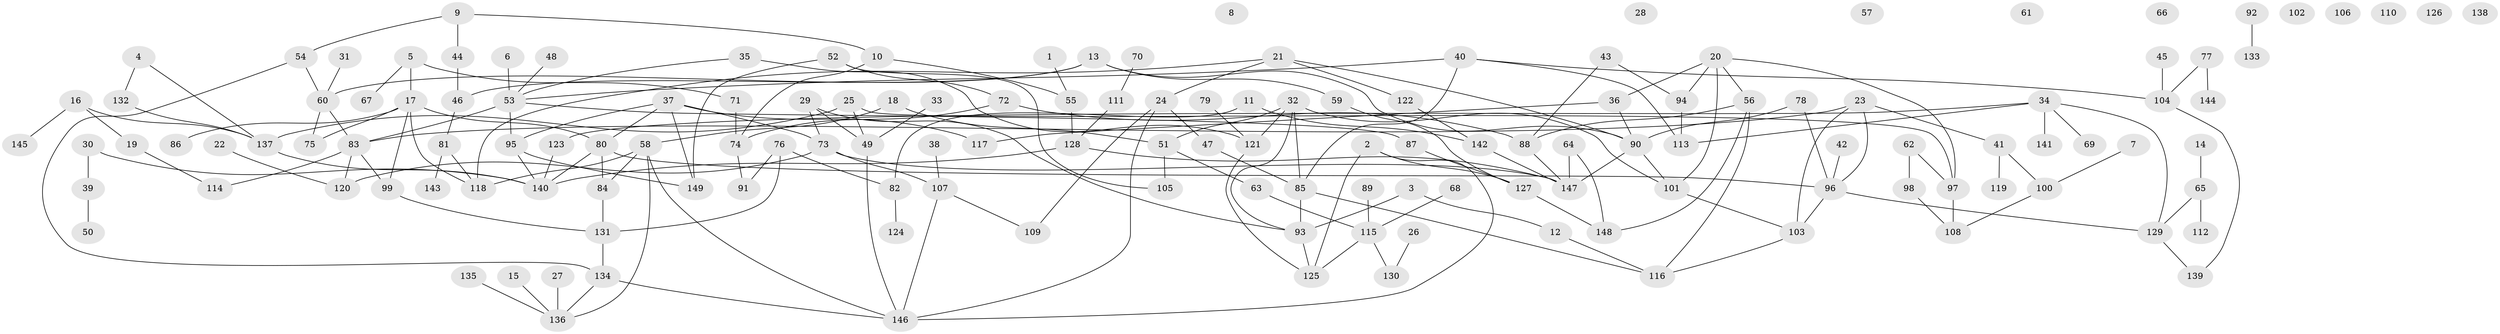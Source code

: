 // Generated by graph-tools (version 1.1) at 2025/49/03/09/25 03:49:07]
// undirected, 149 vertices, 198 edges
graph export_dot {
graph [start="1"]
  node [color=gray90,style=filled];
  1;
  2;
  3;
  4;
  5;
  6;
  7;
  8;
  9;
  10;
  11;
  12;
  13;
  14;
  15;
  16;
  17;
  18;
  19;
  20;
  21;
  22;
  23;
  24;
  25;
  26;
  27;
  28;
  29;
  30;
  31;
  32;
  33;
  34;
  35;
  36;
  37;
  38;
  39;
  40;
  41;
  42;
  43;
  44;
  45;
  46;
  47;
  48;
  49;
  50;
  51;
  52;
  53;
  54;
  55;
  56;
  57;
  58;
  59;
  60;
  61;
  62;
  63;
  64;
  65;
  66;
  67;
  68;
  69;
  70;
  71;
  72;
  73;
  74;
  75;
  76;
  77;
  78;
  79;
  80;
  81;
  82;
  83;
  84;
  85;
  86;
  87;
  88;
  89;
  90;
  91;
  92;
  93;
  94;
  95;
  96;
  97;
  98;
  99;
  100;
  101;
  102;
  103;
  104;
  105;
  106;
  107;
  108;
  109;
  110;
  111;
  112;
  113;
  114;
  115;
  116;
  117;
  118;
  119;
  120;
  121;
  122;
  123;
  124;
  125;
  126;
  127;
  128;
  129;
  130;
  131;
  132;
  133;
  134;
  135;
  136;
  137;
  138;
  139;
  140;
  141;
  142;
  143;
  144;
  145;
  146;
  147;
  148;
  149;
  1 -- 55;
  2 -- 125;
  2 -- 127;
  2 -- 146;
  3 -- 12;
  3 -- 93;
  4 -- 132;
  4 -- 137;
  5 -- 17;
  5 -- 67;
  5 -- 71;
  6 -- 53;
  7 -- 100;
  9 -- 10;
  9 -- 44;
  9 -- 54;
  10 -- 55;
  10 -- 74;
  11 -- 82;
  11 -- 142;
  12 -- 116;
  13 -- 46;
  13 -- 59;
  13 -- 60;
  13 -- 90;
  14 -- 65;
  15 -- 136;
  16 -- 19;
  16 -- 137;
  16 -- 145;
  17 -- 75;
  17 -- 80;
  17 -- 86;
  17 -- 99;
  17 -- 118;
  18 -- 51;
  18 -- 58;
  19 -- 114;
  20 -- 36;
  20 -- 56;
  20 -- 94;
  20 -- 97;
  20 -- 101;
  21 -- 24;
  21 -- 90;
  21 -- 118;
  21 -- 122;
  22 -- 120;
  23 -- 41;
  23 -- 83;
  23 -- 96;
  23 -- 103;
  24 -- 47;
  24 -- 109;
  24 -- 146;
  25 -- 49;
  25 -- 97;
  25 -- 137;
  26 -- 130;
  27 -- 136;
  29 -- 49;
  29 -- 73;
  29 -- 93;
  30 -- 39;
  30 -- 140;
  31 -- 60;
  32 -- 51;
  32 -- 85;
  32 -- 93;
  32 -- 101;
  32 -- 121;
  33 -- 49;
  34 -- 69;
  34 -- 113;
  34 -- 123;
  34 -- 129;
  34 -- 141;
  35 -- 53;
  35 -- 121;
  36 -- 90;
  36 -- 117;
  37 -- 73;
  37 -- 80;
  37 -- 95;
  37 -- 117;
  37 -- 149;
  38 -- 107;
  39 -- 50;
  40 -- 53;
  40 -- 85;
  40 -- 104;
  40 -- 113;
  41 -- 100;
  41 -- 119;
  42 -- 96;
  43 -- 88;
  43 -- 94;
  44 -- 46;
  45 -- 104;
  46 -- 81;
  47 -- 85;
  48 -- 53;
  49 -- 146;
  51 -- 63;
  51 -- 105;
  52 -- 72;
  52 -- 105;
  52 -- 149;
  53 -- 83;
  53 -- 87;
  53 -- 95;
  54 -- 60;
  54 -- 134;
  55 -- 128;
  56 -- 88;
  56 -- 116;
  56 -- 148;
  58 -- 84;
  58 -- 118;
  58 -- 136;
  58 -- 146;
  59 -- 127;
  60 -- 75;
  60 -- 83;
  62 -- 97;
  62 -- 98;
  63 -- 115;
  64 -- 147;
  64 -- 148;
  65 -- 112;
  65 -- 129;
  68 -- 115;
  70 -- 111;
  71 -- 74;
  72 -- 74;
  72 -- 88;
  73 -- 107;
  73 -- 120;
  73 -- 147;
  74 -- 91;
  76 -- 82;
  76 -- 91;
  76 -- 131;
  77 -- 104;
  77 -- 144;
  78 -- 90;
  78 -- 96;
  79 -- 121;
  80 -- 84;
  80 -- 96;
  80 -- 140;
  81 -- 118;
  81 -- 143;
  82 -- 124;
  83 -- 99;
  83 -- 114;
  83 -- 120;
  84 -- 131;
  85 -- 93;
  85 -- 116;
  87 -- 127;
  88 -- 147;
  89 -- 115;
  90 -- 101;
  90 -- 147;
  92 -- 133;
  93 -- 125;
  94 -- 113;
  95 -- 140;
  95 -- 149;
  96 -- 103;
  96 -- 129;
  97 -- 108;
  98 -- 108;
  99 -- 131;
  100 -- 108;
  101 -- 103;
  103 -- 116;
  104 -- 139;
  107 -- 109;
  107 -- 146;
  111 -- 128;
  115 -- 125;
  115 -- 130;
  121 -- 125;
  122 -- 142;
  123 -- 140;
  127 -- 148;
  128 -- 140;
  128 -- 147;
  129 -- 139;
  131 -- 134;
  132 -- 137;
  134 -- 136;
  134 -- 146;
  135 -- 136;
  137 -- 140;
  142 -- 147;
}
